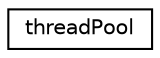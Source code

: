 digraph "Graphical Class Hierarchy"
{
  edge [fontname="Helvetica",fontsize="10",labelfontname="Helvetica",labelfontsize="10"];
  node [fontname="Helvetica",fontsize="10",shape=record];
  rankdir="LR";
  Node1 [label="threadPool",height=0.2,width=0.4,color="black", fillcolor="white", style="filled",URL="$classthread_pool.html",tooltip="Initially creates some threads. "];
}
